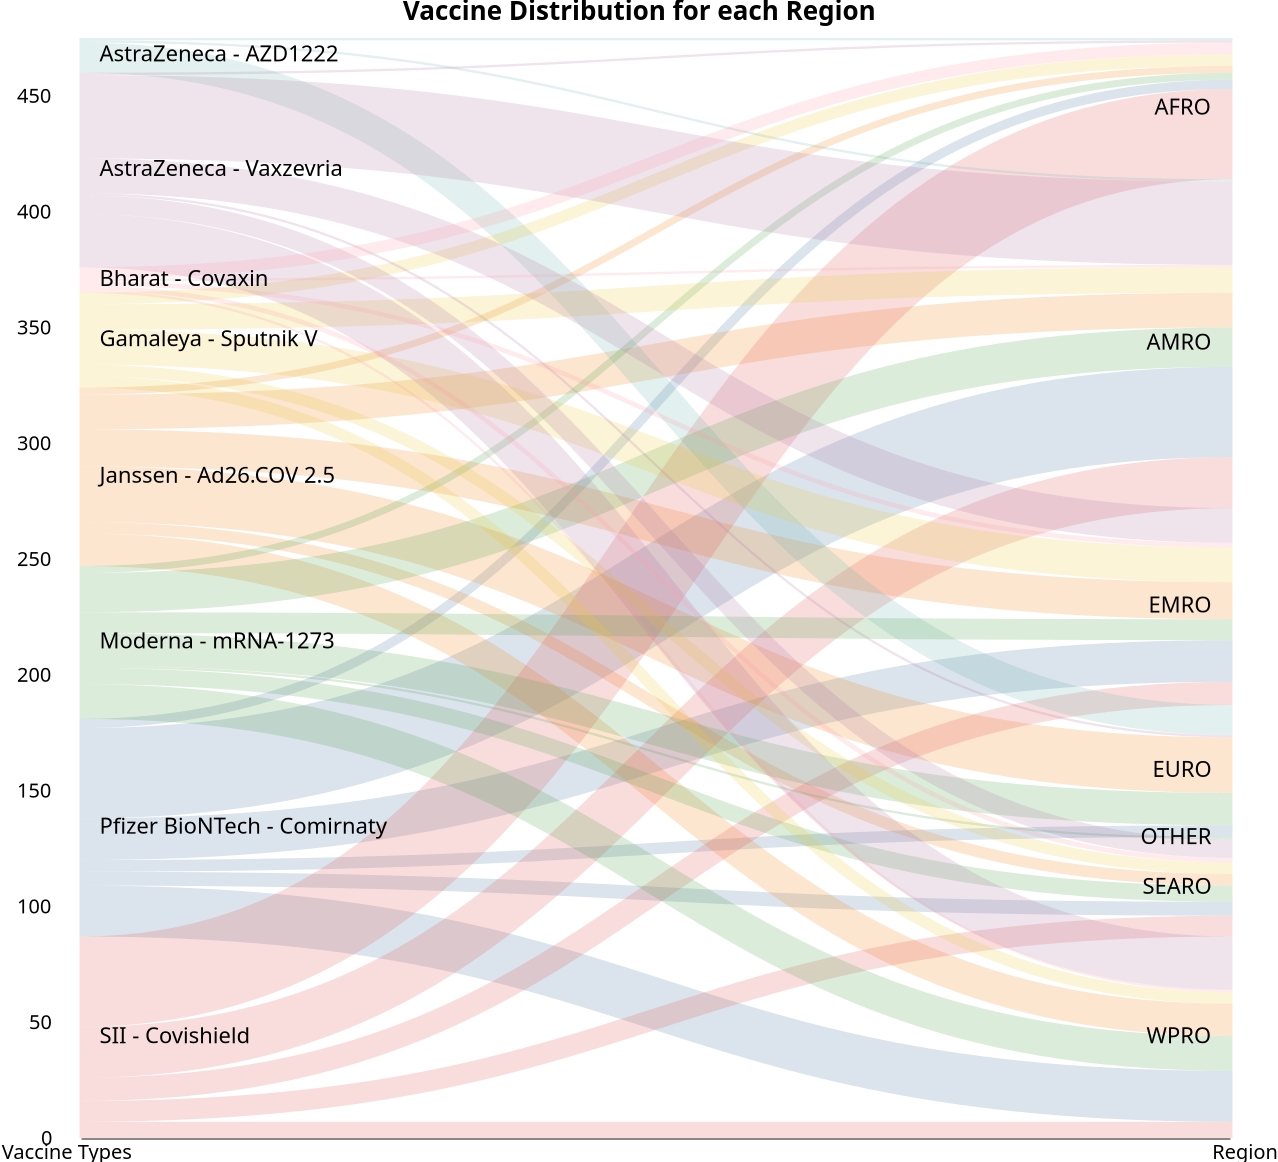 {
    "$schema": "https://vega.github.io/schema/vega/v3.0.json",
    "title": "Vaccine Distribution for each Region",
    "width": 600,
    "height": 550,
    "data": [
      {
        "name": "Vaccine Used",
        "values": {
          "aggregations": {
            "table": {
              "buckets": [
                {"key": {"from": "Pfizer BioNTech - Comirnaty", "to": "AFRO"}, "total": 4},
                {"key": {"from": "Pfizer BioNTech - Comirnaty", "to": "AMRO"}, "total": 39},
                {"key": {"from": "Pfizer BioNTech - Comirnaty", "to": "EMRO"}, "total": 18},
                {"key": {"from": "Pfizer BioNTech - Comirnaty", "to": "EURO"}, "total": 5},
                {"key": {"from": "Pfizer BioNTech - Comirnaty", "to": "SEARO"}, "total": 6},
                {"key": {"from": "Pfizer BioNTech - Comirnaty", "to": "WPRO"}, "total": 22},
  
                {"key": {"from": "Janssen - Ad26.COV 2.5", "to": "AFRO"}, "total": 3},
                {"key": {"from": "Janssen - Ad26.COV 2.5", "to": "AMRO"}, "total": 15},
                {"key": {"from": "Janssen - Ad26.COV 2.5", "to": "EMRO"}, "total": 16},
                {"key": {"from": "Janssen - Ad26.COV 2.5", "to": "EURO"}, "total": 24},
                {"key": {"from": "Janssen - Ad26.COV 2.5", "to": "SEARO"}, "total": 5},
                {"key": {"from": "Janssen - Ad26.COV 2.5", "to": "WPRO"}, "total": 14},
  
                {"key": {"from": "SII - Covishield", "to": "AFRO"}, "total": 39},
                {"key": {"from": "SII - Covishield", "to": "AMRO"}, "total": 22},
                {"key": {"from": "SII - Covishield", "to": "EMRO"}, "total": 10},
                {"key": {"from": "SII - Covishield", "to": "SEARO"}, "total": 9},
                {"key": {"from": "SII - Covishield", "to": "WPRO"}, "total": 7},
  
                {"key": {"from": "AstraZeneca - AZD1222", "to": "AFRO"}, "total": 1},
                {"key": {"from": "AstraZeneca - AZD1222", "to": "AMRO"}, "total": 1},
                {"key": {"from": "AstraZeneca - AZD1222", "to": "EURO"}, "total": 13},
  
                {"key": {"from": "Moderna - mRNA-1273", "to": "AFRO"}, "total": 3},
                {"key": {"from": "Moderna - mRNA-1273", "to": "AMRO"}, "total": 17},
                {"key": {"from": "Moderna - mRNA-1273", "to": "EMRO"}, "total": 9},
                {"key": {"from": "Moderna - mRNA-1273", "to": "EURO"}, "total": 14},
                {"key": {"from": "Moderna - mRNA-1273", "to": "OTHER"}, "total": 1},
                {"key": {"from": "Moderna - mRNA-1273", "to": "SEARO"}, "total": 7},
                {"key": {"from": "Moderna - mRNA-1273", "to": "WPRO"}, "total": 15},
  
                {"key": {"from": "Gamaleya - Sputnik V", "to": "AFRO"}, "total": 5},
                {"key": {"from": "Gamaleya - Sputnik V", "to": "AMRO"}, "total": 11},
                {"key": {"from": "Gamaleya - Sputnik V", "to": "EMRO"}, "total": 15},
                {"key": {"from": "Gamaleya - Sputnik V", "to": "SEARO"}, "total": 5},
                {"key": {"from": "Gamaleya - Sputnik V", "to": "WPRO"}, "total": 5},
  
                {"key": {"from": "AstraZeneca - Vaxzevria", "to": "AFRO"}, "total": 1},
                {"key": {"from": "AstraZeneca - Vaxzevria", "to": "AMRO"}, "total": 36},
                {"key": {"from": "AstraZeneca - Vaxzevria", "to": "EMRO"}, "total": 15},
                {"key": {"from": "AstraZeneca - Vaxzevria", "to": "EURO"}, "total": 1},
                {"key": {"from": "AstraZeneca - Vaxzevria", "to": "SEARO"}, "total": 8},
                {"key": {"from": "AstraZeneca - Vaxzevria", "to": "WPRO"}, "total": 23},
  
                {"key": {"from": "Bharat - Covaxin", "to": "AFRO"}, "total": 5},
                {"key": {"from": "Bharat - Covaxin", "to": "AMRO"}, "total": 1},
                {"key": {"from": "Bharat - Covaxin", "to": "EMRO"}, "total": 2},
                {"key": {"from": "Bharat - Covaxin", "to": "SEARO"}, "total": 2},
                {"key": {"from": "Bharat - Covaxin", "to": "WPRO"}, "total": 1} 
              ]
            }
          }
        },
        "format": {"property": "aggregations.table.buckets"},
        "transform": [
          {"type": "formula", "expr": "datum.key.from", "as": "from"},
          {"type": "formula", "expr": "datum.key.to", "as": "to"},
          {"type": "formula", "expr": "datum.total", "as": "size"},
          {"type": "filter", "expr": "Region == datum.to || Region == 'Show All'"}
        ]
      },
      {
        "name": "Startnode",
        "source": "Vaccine Used",
        "transform": [
          {"type": "filter",  "expr": "datum.from || datum.to"},
          {"type": "formula", "expr" : "datum.from+datum.to", "as": "key"},
          {"type": "fold", "fields": ["from", "to"], "as": ["vaccine", "region"]},
          {"type": "formula", "expr": "datum.vaccine == 'from' ? datum.from + datum.to : datum.to + datum.from", "as": "Expr"},
          {"type": "stack", "groupby": ["vaccine"], "sort": {"field": "Expr", "order": "descending"}, "field": "size"},
          {"type": "formula", "expr": "(datum.y0+datum.y1)/2", "as": "yc"}
        ]
      },
      {
        "name": "groups",
        "source": "Startnode",
        "transform": [
          {"type": "aggregate", "groupby": ["vaccine", "region"], "fields": ["size"], "ops": ["sum"], "as": ["total"]},
          {"type": "stack", "groupby": ["vaccine"], "sort": {"field": "region", "order": "descending"}, "field": "total"},
          {"type": "formula", "expr": "scale('y', datum.y0)", "as": "scale_y0"},
          {"type": "formula", "expr": "scale('y', datum.y1)", "as": "scale_y1"},
          {"type": "formula", "expr": "datum.vaccine == 'from'", "as": "Vax"},
          {"type": "formula", "expr": "datum.total/domain('y')[1]", "as": "precent"}
        ]
      },
      {
        "name": "Endnode",
        "source": "Startnode",
        "transform": [
          {"type": "filter", "expr": "datum.vaccine == 'to'"}
        ]
      },
      {
        "name": "Edges",
        "source": "Startnode",
        "transform": [
          {"type": "filter", "expr": "datum.vaccine == 'from'"},
          {"type": "lookup", "from": "Endnode", "key": "key", "fields": ["key"],"as": ["target"]},
          {"type": "linkpath", "orient": "horizontal", "shape": "diagonal",
            "sourceY": {"expr": "scale('y', datum.yc)"},
            "sourceX": {"expr": "scale('x', 'from') + bandwidth('x')"},
            "targetY": {"expr": "scale('y', datum.target.yc)"},
            "targetX": {"expr": "scale('x', 'to')"}
          },
          {"type": "formula", "expr": "range('y')[0]-scale('y', datum.size)","as": "strokeSize"},
          {"type": "formula","expr": "datum.size/domain('y')[1]","as": "precent"}
        ]
      }
    ],
    "scales": [
      {"name": "x", "type": "band", "range": "width", "domain": ["from", "to"],"paddingInner": 0.98},
      {"name": "y", "type": "linear", "range": "height", "domain": {"data": "Startnode", "field": "y1"}},
      {"name": "color", "type": "ordinal", "range": "category", "domain": {"data": "Vaccine Used", "fields": ["from", "to"]}},
      {"name": "vaccineNames", "type": "ordinal","range": ["Vaccine Types", "Region"],"domain": ["from", "to"]}
    ],
    "axes": [
      {"orient": "bottom","scale": "x","ticks": false, "grid": false,"encode": {"labels": {"update": {"text": {"scale": "vaccineNames", "field": "value"}}}}},
      {"orient": "left", "scale": "y", "ticks": false, "grid": false}
  
    ],
    "marks": [
      {
        "type": "rect", 
        "from": {"data": "Startnode"},
        "encode": {
          "enter": {
            "stroke": {"value": "#fff"},
            "strokeWidth": {"value": 2},
            "width": {"scale": "x", "band": 1},
            "x": {"scale": "x", "field": "vaccine"},
            "y": {"field": "y0", "scale": "y"},
            "y2": {"field": "y1", "scale": "y"}
          }
        }
      },
      {
        "type": "path",  
        "from": {"data": "Edges"},
        "clip": true,
        "encode": {
          "update": {
            "stroke": [
              {"test": "datum.vaccine =='to'", "scale": "color", "field": "from"},
              {"scale": "color", "field": "from"}
            ],
            "strokeWidth": {"field": "strokeSize"},
            "path": {"field": "path"},
            "strokeOpacity": {"signal": "(Hover.from == datum.from || Hover.to == datum.to) ? 0.8 : 0.2"},
            "tooltip": {"signal": "datum.from + ' → ' + datum.to + '  ' +  '(' + format(datum.precent, '.1%') + ')' + ' ' + datum.size "}
          },
          "hover": {"strokeOpacity": {"value": 1}}
        }
      },
      {
        "type": "text",
        "from": {"data": "groups"},
        "interactive": false,
        "encode": {
          "update": {
            "x": {"signal": "scale('x', datum.vaccine) + (datum.Vax ? bandwidth('x') + 10 : -10)"},
            "yc": {"signal": "(datum.scale_y0 + datum.scale_y1)/2"},
            "align": {"signal": "datum.Vax ? 'left' : 'right'"},
            "baseline": {"value": "middle"},
            "text": {"signal": "abs(datum.scale_y0 - datum.scale_y1) ? datum.region : ''"}
          }
        }
      }
    ],
    "signals": [
      {
        "name": "Hover",
        "value": {},
        "on": [
          {"events": "@groupMark:mouseover","update": "{from:datum.vaccine=='from' && datum.region, to:datum.vaccine=='to' && datum.region}"},
          {"events": "mouseout", "update": "{}"}
        ]
      },
      {
        "name": "Region",
        "value": "Show All",
        "bind":
        {
          "input": "select", 
          "options":["Show All","AFRO","AMRO","EMRO", "WPRO", "EURO", "SEARO", "OTHER"]
        }
      }
    ]
  }
  